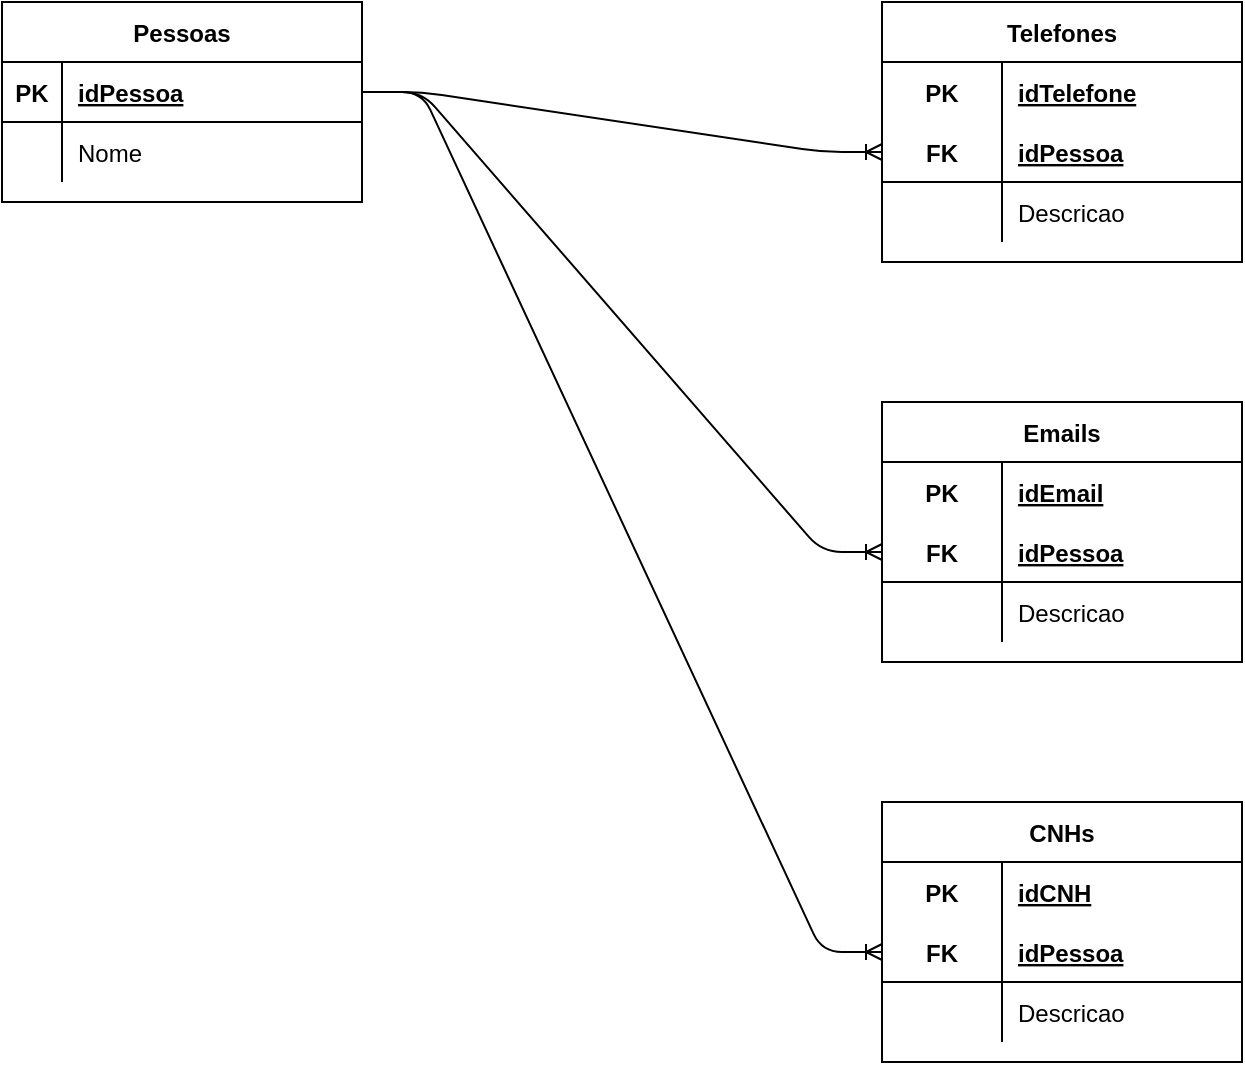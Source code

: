 <mxfile version="14.4.2" type="device"><diagram id="EsmFiab4W782h4ybUFKp" name="Page-1"><mxGraphModel dx="1422" dy="526" grid="1" gridSize="10" guides="1" tooltips="1" connect="1" arrows="1" fold="1" page="1" pageScale="1" pageWidth="827" pageHeight="1169" math="0" shadow="0"><root><mxCell id="0"/><mxCell id="1" parent="0"/><mxCell id="RdxHSin48od4O9PuIwRu-1" value="Pessoas" style="shape=table;startSize=30;container=1;collapsible=1;childLayout=tableLayout;fixedRows=1;rowLines=0;fontStyle=1;align=center;resizeLast=1;" vertex="1" parent="1"><mxGeometry x="40" y="40" width="180" height="100" as="geometry"/></mxCell><mxCell id="RdxHSin48od4O9PuIwRu-2" value="" style="shape=partialRectangle;collapsible=0;dropTarget=0;pointerEvents=0;fillColor=none;top=0;left=0;bottom=1;right=0;points=[[0,0.5],[1,0.5]];portConstraint=eastwest;" vertex="1" parent="RdxHSin48od4O9PuIwRu-1"><mxGeometry y="30" width="180" height="30" as="geometry"/></mxCell><mxCell id="RdxHSin48od4O9PuIwRu-3" value="PK" style="shape=partialRectangle;connectable=0;fillColor=none;top=0;left=0;bottom=0;right=0;fontStyle=1;overflow=hidden;" vertex="1" parent="RdxHSin48od4O9PuIwRu-2"><mxGeometry width="30" height="30" as="geometry"/></mxCell><mxCell id="RdxHSin48od4O9PuIwRu-4" value="idPessoa" style="shape=partialRectangle;connectable=0;fillColor=none;top=0;left=0;bottom=0;right=0;align=left;spacingLeft=6;fontStyle=5;overflow=hidden;" vertex="1" parent="RdxHSin48od4O9PuIwRu-2"><mxGeometry x="30" width="150" height="30" as="geometry"/></mxCell><mxCell id="RdxHSin48od4O9PuIwRu-5" value="" style="shape=partialRectangle;collapsible=0;dropTarget=0;pointerEvents=0;fillColor=none;top=0;left=0;bottom=0;right=0;points=[[0,0.5],[1,0.5]];portConstraint=eastwest;" vertex="1" parent="RdxHSin48od4O9PuIwRu-1"><mxGeometry y="60" width="180" height="30" as="geometry"/></mxCell><mxCell id="RdxHSin48od4O9PuIwRu-6" value="" style="shape=partialRectangle;connectable=0;fillColor=none;top=0;left=0;bottom=0;right=0;editable=1;overflow=hidden;" vertex="1" parent="RdxHSin48od4O9PuIwRu-5"><mxGeometry width="30" height="30" as="geometry"/></mxCell><mxCell id="RdxHSin48od4O9PuIwRu-7" value="Nome" style="shape=partialRectangle;connectable=0;fillColor=none;top=0;left=0;bottom=0;right=0;align=left;spacingLeft=6;overflow=hidden;" vertex="1" parent="RdxHSin48od4O9PuIwRu-5"><mxGeometry x="30" width="150" height="30" as="geometry"/></mxCell><mxCell id="RdxHSin48od4O9PuIwRu-14" value="Telefones" style="shape=table;startSize=30;container=1;collapsible=1;childLayout=tableLayout;fixedRows=1;rowLines=0;fontStyle=1;align=center;resizeLast=1;" vertex="1" parent="1"><mxGeometry x="480" y="40" width="180" height="130" as="geometry"/></mxCell><mxCell id="RdxHSin48od4O9PuIwRu-15" value="" style="shape=partialRectangle;collapsible=0;dropTarget=0;pointerEvents=0;fillColor=none;top=0;left=0;bottom=0;right=0;points=[[0,0.5],[1,0.5]];portConstraint=eastwest;" vertex="1" parent="RdxHSin48od4O9PuIwRu-14"><mxGeometry y="30" width="180" height="30" as="geometry"/></mxCell><mxCell id="RdxHSin48od4O9PuIwRu-16" value="PK" style="shape=partialRectangle;connectable=0;fillColor=none;top=0;left=0;bottom=0;right=0;fontStyle=1;overflow=hidden;" vertex="1" parent="RdxHSin48od4O9PuIwRu-15"><mxGeometry width="60" height="30" as="geometry"/></mxCell><mxCell id="RdxHSin48od4O9PuIwRu-17" value="idTelefone" style="shape=partialRectangle;connectable=0;fillColor=none;top=0;left=0;bottom=0;right=0;align=left;spacingLeft=6;fontStyle=5;overflow=hidden;" vertex="1" parent="RdxHSin48od4O9PuIwRu-15"><mxGeometry x="60" width="120" height="30" as="geometry"/></mxCell><mxCell id="RdxHSin48od4O9PuIwRu-18" value="" style="shape=partialRectangle;collapsible=0;dropTarget=0;pointerEvents=0;fillColor=none;top=0;left=0;bottom=1;right=0;points=[[0,0.5],[1,0.5]];portConstraint=eastwest;" vertex="1" parent="RdxHSin48od4O9PuIwRu-14"><mxGeometry y="60" width="180" height="30" as="geometry"/></mxCell><mxCell id="RdxHSin48od4O9PuIwRu-19" value="FK" style="shape=partialRectangle;connectable=0;fillColor=none;top=0;left=0;bottom=0;right=0;fontStyle=1;overflow=hidden;" vertex="1" parent="RdxHSin48od4O9PuIwRu-18"><mxGeometry width="60" height="30" as="geometry"/></mxCell><mxCell id="RdxHSin48od4O9PuIwRu-20" value="idPessoa" style="shape=partialRectangle;connectable=0;fillColor=none;top=0;left=0;bottom=0;right=0;align=left;spacingLeft=6;fontStyle=5;overflow=hidden;" vertex="1" parent="RdxHSin48od4O9PuIwRu-18"><mxGeometry x="60" width="120" height="30" as="geometry"/></mxCell><mxCell id="RdxHSin48od4O9PuIwRu-21" value="" style="shape=partialRectangle;collapsible=0;dropTarget=0;pointerEvents=0;fillColor=none;top=0;left=0;bottom=0;right=0;points=[[0,0.5],[1,0.5]];portConstraint=eastwest;" vertex="1" parent="RdxHSin48od4O9PuIwRu-14"><mxGeometry y="90" width="180" height="30" as="geometry"/></mxCell><mxCell id="RdxHSin48od4O9PuIwRu-22" value="" style="shape=partialRectangle;connectable=0;fillColor=none;top=0;left=0;bottom=0;right=0;editable=1;overflow=hidden;" vertex="1" parent="RdxHSin48od4O9PuIwRu-21"><mxGeometry width="60" height="30" as="geometry"/></mxCell><mxCell id="RdxHSin48od4O9PuIwRu-23" value="Descricao" style="shape=partialRectangle;connectable=0;fillColor=none;top=0;left=0;bottom=0;right=0;align=left;spacingLeft=6;overflow=hidden;" vertex="1" parent="RdxHSin48od4O9PuIwRu-21"><mxGeometry x="60" width="120" height="30" as="geometry"/></mxCell><mxCell id="RdxHSin48od4O9PuIwRu-27" value="Emails" style="shape=table;startSize=30;container=1;collapsible=1;childLayout=tableLayout;fixedRows=1;rowLines=0;fontStyle=1;align=center;resizeLast=1;" vertex="1" parent="1"><mxGeometry x="480" y="240" width="180" height="130" as="geometry"/></mxCell><mxCell id="RdxHSin48od4O9PuIwRu-28" value="" style="shape=partialRectangle;collapsible=0;dropTarget=0;pointerEvents=0;fillColor=none;top=0;left=0;bottom=0;right=0;points=[[0,0.5],[1,0.5]];portConstraint=eastwest;" vertex="1" parent="RdxHSin48od4O9PuIwRu-27"><mxGeometry y="30" width="180" height="30" as="geometry"/></mxCell><mxCell id="RdxHSin48od4O9PuIwRu-29" value="PK" style="shape=partialRectangle;connectable=0;fillColor=none;top=0;left=0;bottom=0;right=0;fontStyle=1;overflow=hidden;" vertex="1" parent="RdxHSin48od4O9PuIwRu-28"><mxGeometry width="60" height="30" as="geometry"/></mxCell><mxCell id="RdxHSin48od4O9PuIwRu-30" value="idEmail" style="shape=partialRectangle;connectable=0;fillColor=none;top=0;left=0;bottom=0;right=0;align=left;spacingLeft=6;fontStyle=5;overflow=hidden;" vertex="1" parent="RdxHSin48od4O9PuIwRu-28"><mxGeometry x="60" width="120" height="30" as="geometry"/></mxCell><mxCell id="RdxHSin48od4O9PuIwRu-31" value="" style="shape=partialRectangle;collapsible=0;dropTarget=0;pointerEvents=0;fillColor=none;top=0;left=0;bottom=1;right=0;points=[[0,0.5],[1,0.5]];portConstraint=eastwest;" vertex="1" parent="RdxHSin48od4O9PuIwRu-27"><mxGeometry y="60" width="180" height="30" as="geometry"/></mxCell><mxCell id="RdxHSin48od4O9PuIwRu-32" value="FK" style="shape=partialRectangle;connectable=0;fillColor=none;top=0;left=0;bottom=0;right=0;fontStyle=1;overflow=hidden;" vertex="1" parent="RdxHSin48od4O9PuIwRu-31"><mxGeometry width="60" height="30" as="geometry"/></mxCell><mxCell id="RdxHSin48od4O9PuIwRu-33" value="idPessoa" style="shape=partialRectangle;connectable=0;fillColor=none;top=0;left=0;bottom=0;right=0;align=left;spacingLeft=6;fontStyle=5;overflow=hidden;" vertex="1" parent="RdxHSin48od4O9PuIwRu-31"><mxGeometry x="60" width="120" height="30" as="geometry"/></mxCell><mxCell id="RdxHSin48od4O9PuIwRu-34" value="" style="shape=partialRectangle;collapsible=0;dropTarget=0;pointerEvents=0;fillColor=none;top=0;left=0;bottom=0;right=0;points=[[0,0.5],[1,0.5]];portConstraint=eastwest;" vertex="1" parent="RdxHSin48od4O9PuIwRu-27"><mxGeometry y="90" width="180" height="30" as="geometry"/></mxCell><mxCell id="RdxHSin48od4O9PuIwRu-35" value="" style="shape=partialRectangle;connectable=0;fillColor=none;top=0;left=0;bottom=0;right=0;editable=1;overflow=hidden;" vertex="1" parent="RdxHSin48od4O9PuIwRu-34"><mxGeometry width="60" height="30" as="geometry"/></mxCell><mxCell id="RdxHSin48od4O9PuIwRu-36" value="Descricao" style="shape=partialRectangle;connectable=0;fillColor=none;top=0;left=0;bottom=0;right=0;align=left;spacingLeft=6;overflow=hidden;" vertex="1" parent="RdxHSin48od4O9PuIwRu-34"><mxGeometry x="60" width="120" height="30" as="geometry"/></mxCell><mxCell id="RdxHSin48od4O9PuIwRu-37" value="CNHs" style="shape=table;startSize=30;container=1;collapsible=1;childLayout=tableLayout;fixedRows=1;rowLines=0;fontStyle=1;align=center;resizeLast=1;" vertex="1" parent="1"><mxGeometry x="480" y="440" width="180" height="130" as="geometry"/></mxCell><mxCell id="RdxHSin48od4O9PuIwRu-38" value="" style="shape=partialRectangle;collapsible=0;dropTarget=0;pointerEvents=0;fillColor=none;top=0;left=0;bottom=0;right=0;points=[[0,0.5],[1,0.5]];portConstraint=eastwest;" vertex="1" parent="RdxHSin48od4O9PuIwRu-37"><mxGeometry y="30" width="180" height="30" as="geometry"/></mxCell><mxCell id="RdxHSin48od4O9PuIwRu-39" value="PK" style="shape=partialRectangle;connectable=0;fillColor=none;top=0;left=0;bottom=0;right=0;fontStyle=1;overflow=hidden;" vertex="1" parent="RdxHSin48od4O9PuIwRu-38"><mxGeometry width="60" height="30" as="geometry"/></mxCell><mxCell id="RdxHSin48od4O9PuIwRu-40" value="idCNH" style="shape=partialRectangle;connectable=0;fillColor=none;top=0;left=0;bottom=0;right=0;align=left;spacingLeft=6;fontStyle=5;overflow=hidden;" vertex="1" parent="RdxHSin48od4O9PuIwRu-38"><mxGeometry x="60" width="120" height="30" as="geometry"/></mxCell><mxCell id="RdxHSin48od4O9PuIwRu-41" value="" style="shape=partialRectangle;collapsible=0;dropTarget=0;pointerEvents=0;fillColor=none;top=0;left=0;bottom=1;right=0;points=[[0,0.5],[1,0.5]];portConstraint=eastwest;" vertex="1" parent="RdxHSin48od4O9PuIwRu-37"><mxGeometry y="60" width="180" height="30" as="geometry"/></mxCell><mxCell id="RdxHSin48od4O9PuIwRu-42" value="FK" style="shape=partialRectangle;connectable=0;fillColor=none;top=0;left=0;bottom=0;right=0;fontStyle=1;overflow=hidden;" vertex="1" parent="RdxHSin48od4O9PuIwRu-41"><mxGeometry width="60" height="30" as="geometry"/></mxCell><mxCell id="RdxHSin48od4O9PuIwRu-43" value="idPessoa" style="shape=partialRectangle;connectable=0;fillColor=none;top=0;left=0;bottom=0;right=0;align=left;spacingLeft=6;fontStyle=5;overflow=hidden;" vertex="1" parent="RdxHSin48od4O9PuIwRu-41"><mxGeometry x="60" width="120" height="30" as="geometry"/></mxCell><mxCell id="RdxHSin48od4O9PuIwRu-44" value="" style="shape=partialRectangle;collapsible=0;dropTarget=0;pointerEvents=0;fillColor=none;top=0;left=0;bottom=0;right=0;points=[[0,0.5],[1,0.5]];portConstraint=eastwest;" vertex="1" parent="RdxHSin48od4O9PuIwRu-37"><mxGeometry y="90" width="180" height="30" as="geometry"/></mxCell><mxCell id="RdxHSin48od4O9PuIwRu-45" value="" style="shape=partialRectangle;connectable=0;fillColor=none;top=0;left=0;bottom=0;right=0;editable=1;overflow=hidden;" vertex="1" parent="RdxHSin48od4O9PuIwRu-44"><mxGeometry width="60" height="30" as="geometry"/></mxCell><mxCell id="RdxHSin48od4O9PuIwRu-46" value="Descricao" style="shape=partialRectangle;connectable=0;fillColor=none;top=0;left=0;bottom=0;right=0;align=left;spacingLeft=6;overflow=hidden;" vertex="1" parent="RdxHSin48od4O9PuIwRu-44"><mxGeometry x="60" width="120" height="30" as="geometry"/></mxCell><mxCell id="RdxHSin48od4O9PuIwRu-47" value="" style="edgeStyle=entityRelationEdgeStyle;fontSize=12;html=1;endArrow=ERoneToMany;exitX=1;exitY=0.5;exitDx=0;exitDy=0;entryX=0;entryY=0.5;entryDx=0;entryDy=0;" edge="1" parent="1" source="RdxHSin48od4O9PuIwRu-2" target="RdxHSin48od4O9PuIwRu-18"><mxGeometry width="100" height="100" relative="1" as="geometry"><mxPoint x="250" y="280" as="sourcePoint"/><mxPoint x="350" y="180" as="targetPoint"/></mxGeometry></mxCell><mxCell id="RdxHSin48od4O9PuIwRu-48" value="" style="edgeStyle=entityRelationEdgeStyle;fontSize=12;html=1;endArrow=ERoneToMany;entryX=0;entryY=0.5;entryDx=0;entryDy=0;exitX=1;exitY=0.5;exitDx=0;exitDy=0;" edge="1" parent="1" source="RdxHSin48od4O9PuIwRu-2" target="RdxHSin48od4O9PuIwRu-31"><mxGeometry width="100" height="100" relative="1" as="geometry"><mxPoint x="230" y="300" as="sourcePoint"/><mxPoint x="330" y="200" as="targetPoint"/></mxGeometry></mxCell><mxCell id="RdxHSin48od4O9PuIwRu-49" value="" style="edgeStyle=entityRelationEdgeStyle;fontSize=12;html=1;endArrow=ERoneToMany;entryX=0;entryY=0.5;entryDx=0;entryDy=0;exitX=1;exitY=0.5;exitDx=0;exitDy=0;" edge="1" parent="1" source="RdxHSin48od4O9PuIwRu-2" target="RdxHSin48od4O9PuIwRu-41"><mxGeometry width="100" height="100" relative="1" as="geometry"><mxPoint x="280" y="450" as="sourcePoint"/><mxPoint x="380" y="350" as="targetPoint"/></mxGeometry></mxCell></root></mxGraphModel></diagram></mxfile>